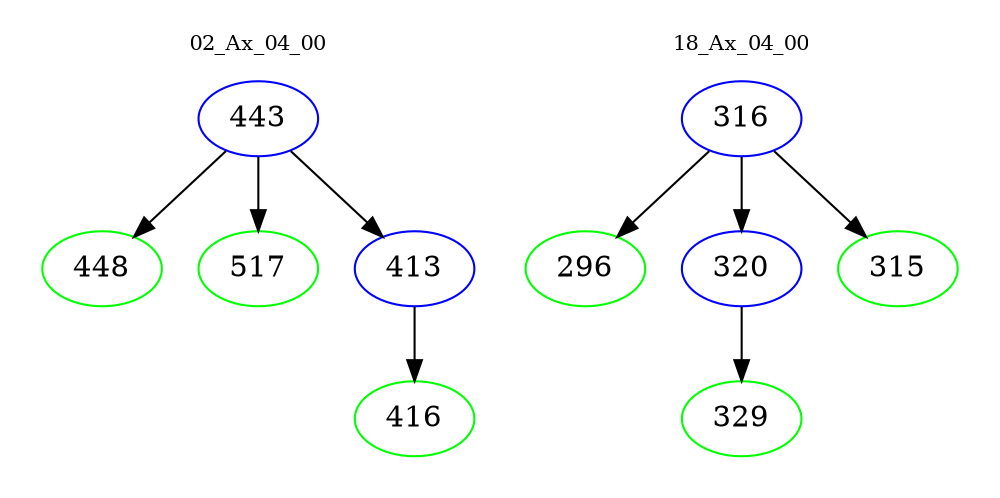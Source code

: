 digraph{
subgraph cluster_0 {
color = white
label = "02_Ax_04_00";
fontsize=10;
T0_443 [label="443", color="blue"]
T0_443 -> T0_448 [color="black"]
T0_448 [label="448", color="green"]
T0_443 -> T0_517 [color="black"]
T0_517 [label="517", color="green"]
T0_443 -> T0_413 [color="black"]
T0_413 [label="413", color="blue"]
T0_413 -> T0_416 [color="black"]
T0_416 [label="416", color="green"]
}
subgraph cluster_1 {
color = white
label = "18_Ax_04_00";
fontsize=10;
T1_316 [label="316", color="blue"]
T1_316 -> T1_296 [color="black"]
T1_296 [label="296", color="green"]
T1_316 -> T1_320 [color="black"]
T1_320 [label="320", color="blue"]
T1_320 -> T1_329 [color="black"]
T1_329 [label="329", color="green"]
T1_316 -> T1_315 [color="black"]
T1_315 [label="315", color="green"]
}
}
